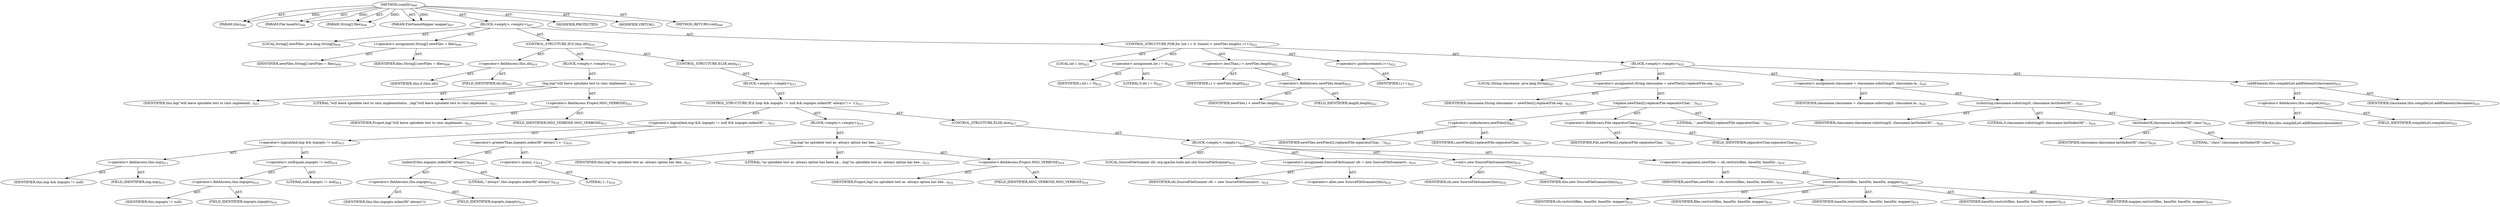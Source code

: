 digraph "scanDir" {  
"111669149738" [label = <(METHOD,scanDir)<SUB>606</SUB>> ]
"115964117011" [label = <(PARAM,this)<SUB>606</SUB>> ]
"115964117060" [label = <(PARAM,File baseDir)<SUB>606</SUB>> ]
"115964117061" [label = <(PARAM,String[] files)<SUB>606</SUB>> ]
"115964117062" [label = <(PARAM,FileNameMapper mapper)<SUB>607</SUB>> ]
"25769803851" [label = <(BLOCK,&lt;empty&gt;,&lt;empty&gt;)<SUB>607</SUB>> ]
"94489280533" [label = <(LOCAL,String[] newFiles: java.lang.String[])<SUB>609</SUB>> ]
"30064771346" [label = <(&lt;operator&gt;.assignment,String[] newFiles = files)<SUB>609</SUB>> ]
"68719476962" [label = <(IDENTIFIER,newFiles,String[] newFiles = files)<SUB>609</SUB>> ]
"68719476963" [label = <(IDENTIFIER,files,String[] newFiles = files)<SUB>609</SUB>> ]
"47244640286" [label = <(CONTROL_STRUCTURE,IF,if (this.idl))<SUB>610</SUB>> ]
"30064771347" [label = <(&lt;operator&gt;.fieldAccess,this.idl)<SUB>610</SUB>> ]
"68719476964" [label = <(IDENTIFIER,this,if (this.idl))> ]
"55834574942" [label = <(FIELD_IDENTIFIER,idl,idl)<SUB>610</SUB>> ]
"25769803852" [label = <(BLOCK,&lt;empty&gt;,&lt;empty&gt;)<SUB>610</SUB>> ]
"30064771348" [label = <(log,log(&quot;will leave uptodate test to rmic implement...)<SUB>611</SUB>> ]
"68719476772" [label = <(IDENTIFIER,this,log(&quot;will leave uptodate test to rmic implement...)<SUB>611</SUB>> ]
"90194313261" [label = <(LITERAL,&quot;will leave uptodate test to rmic implementatio...,log(&quot;will leave uptodate test to rmic implement...)<SUB>611</SUB>> ]
"30064771349" [label = <(&lt;operator&gt;.fieldAccess,Project.MSG_VERBOSE)<SUB>612</SUB>> ]
"68719476965" [label = <(IDENTIFIER,Project,log(&quot;will leave uptodate test to rmic implement...)<SUB>612</SUB>> ]
"55834574943" [label = <(FIELD_IDENTIFIER,MSG_VERBOSE,MSG_VERBOSE)<SUB>612</SUB>> ]
"47244640287" [label = <(CONTROL_STRUCTURE,ELSE,else)<SUB>613</SUB>> ]
"25769803853" [label = <(BLOCK,&lt;empty&gt;,&lt;empty&gt;)<SUB>613</SUB>> ]
"47244640288" [label = <(CONTROL_STRUCTURE,IF,if (iiop &amp;&amp; iiopopts != null &amp;&amp; iiopopts.indexOf(&quot;-always&quot;) &gt; -1))<SUB>613</SUB>> ]
"30064771350" [label = <(&lt;operator&gt;.logicalAnd,iiop &amp;&amp; iiopopts != null &amp;&amp; iiopopts.indexOf(&quot;-...)<SUB>613</SUB>> ]
"30064771351" [label = <(&lt;operator&gt;.logicalAnd,iiop &amp;&amp; iiopopts != null)<SUB>613</SUB>> ]
"30064771352" [label = <(&lt;operator&gt;.fieldAccess,this.iiop)<SUB>613</SUB>> ]
"68719476966" [label = <(IDENTIFIER,this,iiop &amp;&amp; iiopopts != null)> ]
"55834574944" [label = <(FIELD_IDENTIFIER,iiop,iiop)<SUB>613</SUB>> ]
"30064771353" [label = <(&lt;operator&gt;.notEquals,iiopopts != null)<SUB>614</SUB>> ]
"30064771354" [label = <(&lt;operator&gt;.fieldAccess,this.iiopopts)<SUB>614</SUB>> ]
"68719476967" [label = <(IDENTIFIER,this,iiopopts != null)> ]
"55834574945" [label = <(FIELD_IDENTIFIER,iiopopts,iiopopts)<SUB>614</SUB>> ]
"90194313262" [label = <(LITERAL,null,iiopopts != null)<SUB>614</SUB>> ]
"30064771355" [label = <(&lt;operator&gt;.greaterThan,iiopopts.indexOf(&quot;-always&quot;) &gt; -1)<SUB>614</SUB>> ]
"30064771356" [label = <(indexOf,this.iiopopts.indexOf(&quot;-always&quot;))<SUB>614</SUB>> ]
"30064771357" [label = <(&lt;operator&gt;.fieldAccess,this.iiopopts)<SUB>614</SUB>> ]
"68719476968" [label = <(IDENTIFIER,this,this.iiopopts.indexOf(&quot;-always&quot;))> ]
"55834574946" [label = <(FIELD_IDENTIFIER,iiopopts,iiopopts)<SUB>614</SUB>> ]
"90194313263" [label = <(LITERAL,&quot;-always&quot;,this.iiopopts.indexOf(&quot;-always&quot;))<SUB>614</SUB>> ]
"30064771358" [label = <(&lt;operator&gt;.minus,-1)<SUB>614</SUB>> ]
"90194313264" [label = <(LITERAL,1,-1)<SUB>614</SUB>> ]
"25769803854" [label = <(BLOCK,&lt;empty&gt;,&lt;empty&gt;)<SUB>614</SUB>> ]
"30064771359" [label = <(log,log(&quot;no uptodate test as -always option has bee...)<SUB>615</SUB>> ]
"68719476773" [label = <(IDENTIFIER,this,log(&quot;no uptodate test as -always option has bee...)<SUB>615</SUB>> ]
"90194313265" [label = <(LITERAL,&quot;no uptodate test as -always option has been sp...,log(&quot;no uptodate test as -always option has bee...)<SUB>615</SUB>> ]
"30064771360" [label = <(&lt;operator&gt;.fieldAccess,Project.MSG_VERBOSE)<SUB>616</SUB>> ]
"68719476969" [label = <(IDENTIFIER,Project,log(&quot;no uptodate test as -always option has bee...)<SUB>616</SUB>> ]
"55834574947" [label = <(FIELD_IDENTIFIER,MSG_VERBOSE,MSG_VERBOSE)<SUB>616</SUB>> ]
"47244640289" [label = <(CONTROL_STRUCTURE,ELSE,else)<SUB>617</SUB>> ]
"25769803855" [label = <(BLOCK,&lt;empty&gt;,&lt;empty&gt;)<SUB>617</SUB>> ]
"94489280534" [label = <(LOCAL,SourceFileScanner sfs: org.apache.tools.ant.util.SourceFileScanner)<SUB>618</SUB>> ]
"30064771361" [label = <(&lt;operator&gt;.assignment,SourceFileScanner sfs = new SourceFileScanner(t...)<SUB>618</SUB>> ]
"68719476970" [label = <(IDENTIFIER,sfs,SourceFileScanner sfs = new SourceFileScanner(t...)<SUB>618</SUB>> ]
"30064771362" [label = <(&lt;operator&gt;.alloc,new SourceFileScanner(this))<SUB>618</SUB>> ]
"30064771363" [label = <(&lt;init&gt;,new SourceFileScanner(this))<SUB>618</SUB>> ]
"68719476971" [label = <(IDENTIFIER,sfs,new SourceFileScanner(this))<SUB>618</SUB>> ]
"68719476774" [label = <(IDENTIFIER,this,new SourceFileScanner(this))<SUB>618</SUB>> ]
"30064771364" [label = <(&lt;operator&gt;.assignment,newFiles = sfs.restrict(files, baseDir, baseDir...)<SUB>619</SUB>> ]
"68719476972" [label = <(IDENTIFIER,newFiles,newFiles = sfs.restrict(files, baseDir, baseDir...)<SUB>619</SUB>> ]
"30064771365" [label = <(restrict,restrict(files, baseDir, baseDir, mapper))<SUB>619</SUB>> ]
"68719476973" [label = <(IDENTIFIER,sfs,restrict(files, baseDir, baseDir, mapper))<SUB>619</SUB>> ]
"68719476974" [label = <(IDENTIFIER,files,restrict(files, baseDir, baseDir, mapper))<SUB>619</SUB>> ]
"68719476975" [label = <(IDENTIFIER,baseDir,restrict(files, baseDir, baseDir, mapper))<SUB>619</SUB>> ]
"68719476976" [label = <(IDENTIFIER,baseDir,restrict(files, baseDir, baseDir, mapper))<SUB>619</SUB>> ]
"68719476977" [label = <(IDENTIFIER,mapper,restrict(files, baseDir, baseDir, mapper))<SUB>619</SUB>> ]
"47244640290" [label = <(CONTROL_STRUCTURE,FOR,for (int i = 0; Some(i &lt; newFiles.length); i++))<SUB>622</SUB>> ]
"94489280535" [label = <(LOCAL,int i: int)<SUB>622</SUB>> ]
"30064771366" [label = <(&lt;operator&gt;.assignment,int i = 0)<SUB>622</SUB>> ]
"68719476978" [label = <(IDENTIFIER,i,int i = 0)<SUB>622</SUB>> ]
"90194313266" [label = <(LITERAL,0,int i = 0)<SUB>622</SUB>> ]
"30064771367" [label = <(&lt;operator&gt;.lessThan,i &lt; newFiles.length)<SUB>622</SUB>> ]
"68719476979" [label = <(IDENTIFIER,i,i &lt; newFiles.length)<SUB>622</SUB>> ]
"30064771368" [label = <(&lt;operator&gt;.fieldAccess,newFiles.length)<SUB>622</SUB>> ]
"68719476980" [label = <(IDENTIFIER,newFiles,i &lt; newFiles.length)<SUB>622</SUB>> ]
"55834574948" [label = <(FIELD_IDENTIFIER,length,length)<SUB>622</SUB>> ]
"30064771369" [label = <(&lt;operator&gt;.postIncrement,i++)<SUB>622</SUB>> ]
"68719476981" [label = <(IDENTIFIER,i,i++)<SUB>622</SUB>> ]
"25769803856" [label = <(BLOCK,&lt;empty&gt;,&lt;empty&gt;)<SUB>622</SUB>> ]
"94489280536" [label = <(LOCAL,String classname: java.lang.String)<SUB>623</SUB>> ]
"30064771370" [label = <(&lt;operator&gt;.assignment,String classname = newFiles[i].replace(File.sep...)<SUB>623</SUB>> ]
"68719476982" [label = <(IDENTIFIER,classname,String classname = newFiles[i].replace(File.sep...)<SUB>623</SUB>> ]
"30064771371" [label = <(replace,newFiles[i].replace(File.separatorChar, '.'))<SUB>623</SUB>> ]
"30064771372" [label = <(&lt;operator&gt;.indexAccess,newFiles[i])<SUB>623</SUB>> ]
"68719476983" [label = <(IDENTIFIER,newFiles,newFiles[i].replace(File.separatorChar, '.'))<SUB>623</SUB>> ]
"68719476984" [label = <(IDENTIFIER,i,newFiles[i].replace(File.separatorChar, '.'))<SUB>623</SUB>> ]
"30064771373" [label = <(&lt;operator&gt;.fieldAccess,File.separatorChar)<SUB>623</SUB>> ]
"68719476985" [label = <(IDENTIFIER,File,newFiles[i].replace(File.separatorChar, '.'))<SUB>623</SUB>> ]
"55834574949" [label = <(FIELD_IDENTIFIER,separatorChar,separatorChar)<SUB>623</SUB>> ]
"90194313267" [label = <(LITERAL,'.',newFiles[i].replace(File.separatorChar, '.'))<SUB>623</SUB>> ]
"30064771374" [label = <(&lt;operator&gt;.assignment,classname = classname.substring(0, classname.la...)<SUB>624</SUB>> ]
"68719476986" [label = <(IDENTIFIER,classname,classname = classname.substring(0, classname.la...)<SUB>624</SUB>> ]
"30064771375" [label = <(substring,classname.substring(0, classname.lastIndexOf(&quot;....)<SUB>624</SUB>> ]
"68719476987" [label = <(IDENTIFIER,classname,classname.substring(0, classname.lastIndexOf(&quot;....)<SUB>624</SUB>> ]
"90194313268" [label = <(LITERAL,0,classname.substring(0, classname.lastIndexOf(&quot;....)<SUB>624</SUB>> ]
"30064771376" [label = <(lastIndexOf,classname.lastIndexOf(&quot;.class&quot;))<SUB>624</SUB>> ]
"68719476988" [label = <(IDENTIFIER,classname,classname.lastIndexOf(&quot;.class&quot;))<SUB>624</SUB>> ]
"90194313269" [label = <(LITERAL,&quot;.class&quot;,classname.lastIndexOf(&quot;.class&quot;))<SUB>624</SUB>> ]
"30064771377" [label = <(addElement,this.compileList.addElement(classname))<SUB>625</SUB>> ]
"30064771378" [label = <(&lt;operator&gt;.fieldAccess,this.compileList)<SUB>625</SUB>> ]
"68719476989" [label = <(IDENTIFIER,this,this.compileList.addElement(classname))> ]
"55834574950" [label = <(FIELD_IDENTIFIER,compileList,compileList)<SUB>625</SUB>> ]
"68719476990" [label = <(IDENTIFIER,classname,this.compileList.addElement(classname))<SUB>625</SUB>> ]
"133143986281" [label = <(MODIFIER,PROTECTED)> ]
"133143986282" [label = <(MODIFIER,VIRTUAL)> ]
"128849018922" [label = <(METHOD_RETURN,void)<SUB>606</SUB>> ]
  "111669149738" -> "115964117011"  [ label = "AST: "] 
  "111669149738" -> "115964117060"  [ label = "AST: "] 
  "111669149738" -> "115964117061"  [ label = "AST: "] 
  "111669149738" -> "115964117062"  [ label = "AST: "] 
  "111669149738" -> "25769803851"  [ label = "AST: "] 
  "111669149738" -> "133143986281"  [ label = "AST: "] 
  "111669149738" -> "133143986282"  [ label = "AST: "] 
  "111669149738" -> "128849018922"  [ label = "AST: "] 
  "25769803851" -> "94489280533"  [ label = "AST: "] 
  "25769803851" -> "30064771346"  [ label = "AST: "] 
  "25769803851" -> "47244640286"  [ label = "AST: "] 
  "25769803851" -> "47244640290"  [ label = "AST: "] 
  "30064771346" -> "68719476962"  [ label = "AST: "] 
  "30064771346" -> "68719476963"  [ label = "AST: "] 
  "47244640286" -> "30064771347"  [ label = "AST: "] 
  "47244640286" -> "25769803852"  [ label = "AST: "] 
  "47244640286" -> "47244640287"  [ label = "AST: "] 
  "30064771347" -> "68719476964"  [ label = "AST: "] 
  "30064771347" -> "55834574942"  [ label = "AST: "] 
  "25769803852" -> "30064771348"  [ label = "AST: "] 
  "30064771348" -> "68719476772"  [ label = "AST: "] 
  "30064771348" -> "90194313261"  [ label = "AST: "] 
  "30064771348" -> "30064771349"  [ label = "AST: "] 
  "30064771349" -> "68719476965"  [ label = "AST: "] 
  "30064771349" -> "55834574943"  [ label = "AST: "] 
  "47244640287" -> "25769803853"  [ label = "AST: "] 
  "25769803853" -> "47244640288"  [ label = "AST: "] 
  "47244640288" -> "30064771350"  [ label = "AST: "] 
  "47244640288" -> "25769803854"  [ label = "AST: "] 
  "47244640288" -> "47244640289"  [ label = "AST: "] 
  "30064771350" -> "30064771351"  [ label = "AST: "] 
  "30064771350" -> "30064771355"  [ label = "AST: "] 
  "30064771351" -> "30064771352"  [ label = "AST: "] 
  "30064771351" -> "30064771353"  [ label = "AST: "] 
  "30064771352" -> "68719476966"  [ label = "AST: "] 
  "30064771352" -> "55834574944"  [ label = "AST: "] 
  "30064771353" -> "30064771354"  [ label = "AST: "] 
  "30064771353" -> "90194313262"  [ label = "AST: "] 
  "30064771354" -> "68719476967"  [ label = "AST: "] 
  "30064771354" -> "55834574945"  [ label = "AST: "] 
  "30064771355" -> "30064771356"  [ label = "AST: "] 
  "30064771355" -> "30064771358"  [ label = "AST: "] 
  "30064771356" -> "30064771357"  [ label = "AST: "] 
  "30064771356" -> "90194313263"  [ label = "AST: "] 
  "30064771357" -> "68719476968"  [ label = "AST: "] 
  "30064771357" -> "55834574946"  [ label = "AST: "] 
  "30064771358" -> "90194313264"  [ label = "AST: "] 
  "25769803854" -> "30064771359"  [ label = "AST: "] 
  "30064771359" -> "68719476773"  [ label = "AST: "] 
  "30064771359" -> "90194313265"  [ label = "AST: "] 
  "30064771359" -> "30064771360"  [ label = "AST: "] 
  "30064771360" -> "68719476969"  [ label = "AST: "] 
  "30064771360" -> "55834574947"  [ label = "AST: "] 
  "47244640289" -> "25769803855"  [ label = "AST: "] 
  "25769803855" -> "94489280534"  [ label = "AST: "] 
  "25769803855" -> "30064771361"  [ label = "AST: "] 
  "25769803855" -> "30064771363"  [ label = "AST: "] 
  "25769803855" -> "30064771364"  [ label = "AST: "] 
  "30064771361" -> "68719476970"  [ label = "AST: "] 
  "30064771361" -> "30064771362"  [ label = "AST: "] 
  "30064771363" -> "68719476971"  [ label = "AST: "] 
  "30064771363" -> "68719476774"  [ label = "AST: "] 
  "30064771364" -> "68719476972"  [ label = "AST: "] 
  "30064771364" -> "30064771365"  [ label = "AST: "] 
  "30064771365" -> "68719476973"  [ label = "AST: "] 
  "30064771365" -> "68719476974"  [ label = "AST: "] 
  "30064771365" -> "68719476975"  [ label = "AST: "] 
  "30064771365" -> "68719476976"  [ label = "AST: "] 
  "30064771365" -> "68719476977"  [ label = "AST: "] 
  "47244640290" -> "94489280535"  [ label = "AST: "] 
  "47244640290" -> "30064771366"  [ label = "AST: "] 
  "47244640290" -> "30064771367"  [ label = "AST: "] 
  "47244640290" -> "30064771369"  [ label = "AST: "] 
  "47244640290" -> "25769803856"  [ label = "AST: "] 
  "30064771366" -> "68719476978"  [ label = "AST: "] 
  "30064771366" -> "90194313266"  [ label = "AST: "] 
  "30064771367" -> "68719476979"  [ label = "AST: "] 
  "30064771367" -> "30064771368"  [ label = "AST: "] 
  "30064771368" -> "68719476980"  [ label = "AST: "] 
  "30064771368" -> "55834574948"  [ label = "AST: "] 
  "30064771369" -> "68719476981"  [ label = "AST: "] 
  "25769803856" -> "94489280536"  [ label = "AST: "] 
  "25769803856" -> "30064771370"  [ label = "AST: "] 
  "25769803856" -> "30064771374"  [ label = "AST: "] 
  "25769803856" -> "30064771377"  [ label = "AST: "] 
  "30064771370" -> "68719476982"  [ label = "AST: "] 
  "30064771370" -> "30064771371"  [ label = "AST: "] 
  "30064771371" -> "30064771372"  [ label = "AST: "] 
  "30064771371" -> "30064771373"  [ label = "AST: "] 
  "30064771371" -> "90194313267"  [ label = "AST: "] 
  "30064771372" -> "68719476983"  [ label = "AST: "] 
  "30064771372" -> "68719476984"  [ label = "AST: "] 
  "30064771373" -> "68719476985"  [ label = "AST: "] 
  "30064771373" -> "55834574949"  [ label = "AST: "] 
  "30064771374" -> "68719476986"  [ label = "AST: "] 
  "30064771374" -> "30064771375"  [ label = "AST: "] 
  "30064771375" -> "68719476987"  [ label = "AST: "] 
  "30064771375" -> "90194313268"  [ label = "AST: "] 
  "30064771375" -> "30064771376"  [ label = "AST: "] 
  "30064771376" -> "68719476988"  [ label = "AST: "] 
  "30064771376" -> "90194313269"  [ label = "AST: "] 
  "30064771377" -> "30064771378"  [ label = "AST: "] 
  "30064771377" -> "68719476990"  [ label = "AST: "] 
  "30064771378" -> "68719476989"  [ label = "AST: "] 
  "30064771378" -> "55834574950"  [ label = "AST: "] 
  "111669149738" -> "115964117011"  [ label = "DDG: "] 
  "111669149738" -> "115964117060"  [ label = "DDG: "] 
  "111669149738" -> "115964117061"  [ label = "DDG: "] 
  "111669149738" -> "115964117062"  [ label = "DDG: "] 
}
